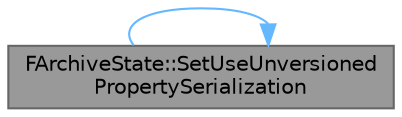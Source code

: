 digraph "FArchiveState::SetUseUnversionedPropertySerialization"
{
 // INTERACTIVE_SVG=YES
 // LATEX_PDF_SIZE
  bgcolor="transparent";
  edge [fontname=Helvetica,fontsize=10,labelfontname=Helvetica,labelfontsize=10];
  node [fontname=Helvetica,fontsize=10,shape=box,height=0.2,width=0.4];
  rankdir="RL";
  Node1 [id="Node000001",label="FArchiveState::SetUseUnversioned\lPropertySerialization",height=0.2,width=0.4,color="gray40", fillcolor="grey60", style="filled", fontcolor="black",tooltip="Sets whether tagged property serialization should be replaced by faster unversioned serialization."];
  Node1 -> Node1 [id="edge1_Node000001_Node000001",dir="back",color="steelblue1",style="solid",tooltip=" "];
}
